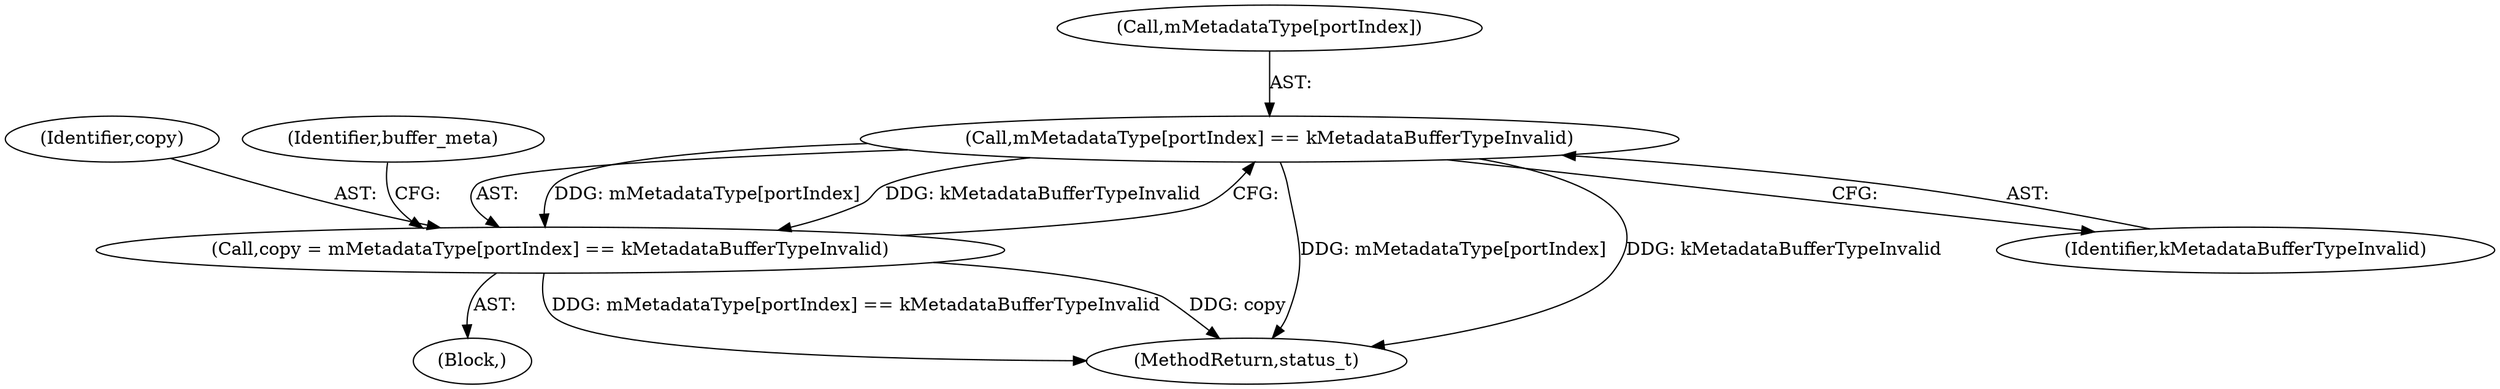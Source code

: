 digraph "0_Android_0f177948ae2640bfe4d70f8e4248e106406b3b0a_5@array" {
"1000139" [label="(Call,mMetadataType[portIndex] == kMetadataBufferTypeInvalid)"];
"1000137" [label="(Call,copy = mMetadataType[portIndex] == kMetadataBufferTypeInvalid)"];
"1000138" [label="(Identifier,copy)"];
"1000139" [label="(Call,mMetadataType[portIndex] == kMetadataBufferTypeInvalid)"];
"1000137" [label="(Call,copy = mMetadataType[portIndex] == kMetadataBufferTypeInvalid)"];
"1000109" [label="(Block,)"];
"1000235" [label="(MethodReturn,status_t)"];
"1000146" [label="(Identifier,buffer_meta)"];
"1000143" [label="(Identifier,kMetadataBufferTypeInvalid)"];
"1000140" [label="(Call,mMetadataType[portIndex])"];
"1000139" -> "1000137"  [label="AST: "];
"1000139" -> "1000143"  [label="CFG: "];
"1000140" -> "1000139"  [label="AST: "];
"1000143" -> "1000139"  [label="AST: "];
"1000137" -> "1000139"  [label="CFG: "];
"1000139" -> "1000235"  [label="DDG: mMetadataType[portIndex]"];
"1000139" -> "1000235"  [label="DDG: kMetadataBufferTypeInvalid"];
"1000139" -> "1000137"  [label="DDG: mMetadataType[portIndex]"];
"1000139" -> "1000137"  [label="DDG: kMetadataBufferTypeInvalid"];
"1000137" -> "1000109"  [label="AST: "];
"1000138" -> "1000137"  [label="AST: "];
"1000146" -> "1000137"  [label="CFG: "];
"1000137" -> "1000235"  [label="DDG: mMetadataType[portIndex] == kMetadataBufferTypeInvalid"];
"1000137" -> "1000235"  [label="DDG: copy"];
}
